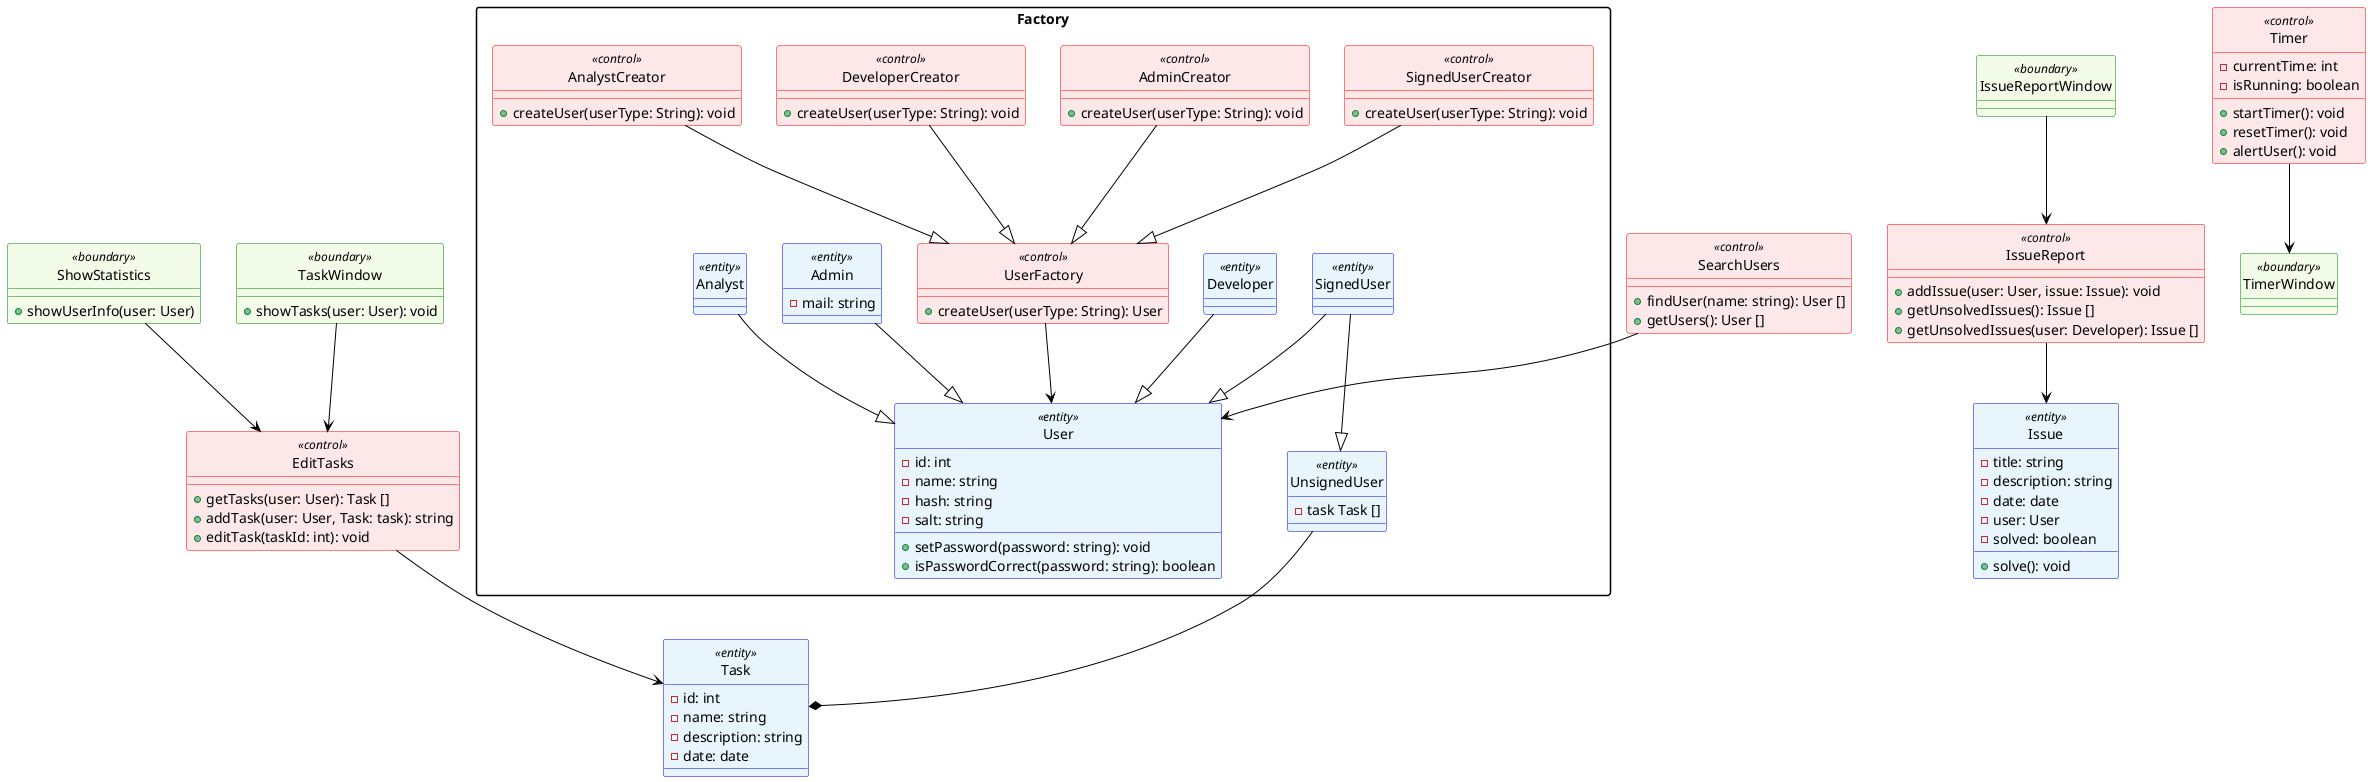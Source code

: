@startuml Aplikacija produktivnosti in organizacije 
skinparam class {
  backgroundColor white
  borderColor #5FB8EC
  arrowColor black
}
skinparam class<<entity>> {
  backgroundColor #e8f5fc
  borderColor Blue
}
skinparam class<<control>> {
  backgroundColor #fce8e8
  borderColor Red
}
skinparam class<<boundary>> {
  backgroundColor #f2fce8
  borderColor Green
}

'skinparam shadowing false
skinparam defaultTextAlignment center
skinparam packageStyle rectangle
skinparam groupInheritance 2
hide circle
'hide members

'---------Razredi---------------------------
package Factory{
  Class User<<entity>> {
    -id: int
    -name: string
    -hash: string
    -salt: string 
    +setPassword(password: string): void
    +isPasswordCorrect(password: string): boolean
  }
  Class UserFactory<<control>>{
    +createUser(userType: String): User
  }
  Class SignedUser<<entity>>{

  }
  Class Admin<<entity>>{
    -mail: string
  }
  Class Analyst<<entity>>{

  }
  Class Developer<<entity>>{

  }
  Class UnsignedUser<<entity>> {
    -task Task []
  }
  Class SignedUserCreator<<control>>{
    +createUser(userType: String): void
  }
  Class AdminCreator<<control>>{
    +createUser(userType: String): void
  }
  Class DeveloperCreator<<control>>{
    +createUser(userType: String): void
  }
  Class AnalystCreator<<control>>{
    +createUser(userType: String): void
  }
}

Class ShowStatistics<<boundary>>{
  +showUserInfo(user: User)
}
Class Task<<entity>>{
  -id: int
  -name: string
  -description: string
  -date: date
}
class EditTasks<<control>>{
  +getTasks(user: User): Task []
  +addTask(user: User, Task: task): string
  +editTask(taskId: int): void
}
class TaskWindow<<boundary>>{
  +showTasks(user: User): void
}
Class Issue<<entity>>{
  -title: string
  -description: string
  -date: date
  -user: User
  -solved: boolean
  +solve(): void
}
Class IssueReport<<control>>{
  +addIssue(user: User, issue: Issue): void
  +getUnsolvedIssues(): Issue []
  +getUnsolvedIssues(user: Developer): Issue []
}
Class IssueReportWindow<<boundary>>

Class SearchUsers<<control>>{
  +findUser(name: string): User []
  +getUsers(): User []
}

' obvestiUsera - ko čas poteče, naredi popup al whatever. (better name pls)
' also a rabmo dodatne atribute/funkcije za pavzo?
Class Timer<<control>>{
  -currentTime: int
  -isRunning: boolean
  +startTimer(): void
  +resetTimer(): void
  +alertUser(): void
}
Class TimerWindow<<boundary>>{
  
}


'------Povezave-----------------------
UnsignedUser --* Task
EditTasks --> Task
TaskWindow --> EditTasks
IssueReport --> Issue
IssueReportWindow --> IssueReport
SearchUsers --> User
Timer --> TimerWindow
SignedUser --|> User
SignedUser --|> UnsignedUser
Analyst --|> User
Admin --|> User
Developer --|> User
ShowStatistics --> EditTasks
UserFactory --> User
SignedUserCreator --|> UserFactory
DeveloperCreator --|> UserFactory
AnalystCreator --|> UserFactory
AdminCreator --|> UserFactory
@enduml

' extra notes
' - a se bolj fokusiramo da je čim boljši diagram al da
'    bo vse na diagramu dejansko implementirano?
' - kako pokažeš google calendar lol
' loči Usera na frontend in backend z adapterjem
' načrtovalske vzorce se na koncu označi na diagramu
' POVEŽI ZASLONSKE MASKE SKUPAJ!
' logina ni treba dat noter.
